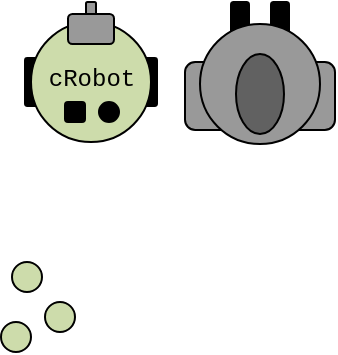 <mxfile version="10.7.3" type="device"><diagram id="HZVxjRWr7CvPBYYi2Yct" name="Page-1"><mxGraphModel dx="309" dy="181" grid="1" gridSize="10" guides="1" tooltips="1" connect="1" arrows="1" fold="1" page="1" pageScale="1" pageWidth="850" pageHeight="1100" math="0" shadow="0"><root><mxCell id="0"/><mxCell id="1" parent="0"/><mxCell id="i3PA79YlnuI5z_n42rUC-49" value="" style="rounded=1;whiteSpace=wrap;html=1;labelBackgroundColor=#000000;strokeColor=#000000;fillColor=#000000;fontFamily=Courier New;rotation=-90;" vertex="1" parent="1"><mxGeometry x="260" y="335.5" width="40" height="9" as="geometry"/></mxCell><mxCell id="i3PA79YlnuI5z_n42rUC-48" value="" style="rounded=1;whiteSpace=wrap;html=1;labelBackgroundColor=#000000;strokeColor=#000000;fillColor=#000000;fontFamily=Courier New;rotation=-90;" vertex="1" parent="1"><mxGeometry x="240" y="335.5" width="40" height="9" as="geometry"/></mxCell><mxCell id="i3PA79YlnuI5z_n42rUC-46" value="" style="rounded=1;whiteSpace=wrap;html=1;labelBackgroundColor=#000000;strokeColor=#000000;fillColor=#999999;fontFamily=Courier New;" vertex="1" parent="1"><mxGeometry x="232.5" y="350" width="75" height="34" as="geometry"/></mxCell><mxCell id="i3PA79YlnuI5z_n42rUC-34" value="" style="group;flipV=1;flipH=0;direction=east;" vertex="1" connectable="0" parent="1"><mxGeometry x="144.5" y="320" width="118" height="71" as="geometry"/></mxCell><mxCell id="i3PA79YlnuI5z_n42rUC-15" value="" style="rounded=1;whiteSpace=wrap;html=1;rotation=90;fillColor=#000000;flipH=0;flipV=1;" vertex="1" parent="i3PA79YlnuI5z_n42rUC-34"><mxGeometry y="36" width="24" height="8" as="geometry"/></mxCell><mxCell id="i3PA79YlnuI5z_n42rUC-4" value="" style="rounded=1;whiteSpace=wrap;html=1;rotation=90;fillColor=#000000;flipH=0;flipV=1;" vertex="1" parent="i3PA79YlnuI5z_n42rUC-34"><mxGeometry x="58" y="36" width="24" height="8" as="geometry"/></mxCell><mxCell id="i3PA79YlnuI5z_n42rUC-11" value="" style="rounded=1;whiteSpace=wrap;html=1;rotation=0;fillColor=#999999;flipH=0;flipV=1;" vertex="1" parent="i3PA79YlnuI5z_n42rUC-34"><mxGeometry x="38.5" width="5" height="10" as="geometry"/></mxCell><mxCell id="i3PA79YlnuI5z_n42rUC-1" value="" style="ellipse;whiteSpace=wrap;html=1;flipH=0;flipV=1;fillColor=#cddcab;" vertex="1" parent="i3PA79YlnuI5z_n42rUC-34"><mxGeometry x="11" y="10" width="60" height="60" as="geometry"/></mxCell><mxCell id="i3PA79YlnuI5z_n42rUC-7" value="cRobot" style="text;html=1;strokeColor=none;fillColor=none;align=center;verticalAlign=middle;whiteSpace=wrap;rounded=0;fontFamily=Courier New;flipH=0;flipV=1;" vertex="1" parent="i3PA79YlnuI5z_n42rUC-34"><mxGeometry x="21" y="29" width="40" height="20" as="geometry"/></mxCell><mxCell id="i3PA79YlnuI5z_n42rUC-8" value="" style="rounded=1;whiteSpace=wrap;html=1;fontFamily=Courier New;labelBackgroundColor=#000000;fillColor=#000000;flipH=0;flipV=1;" vertex="1" parent="i3PA79YlnuI5z_n42rUC-34"><mxGeometry x="28" y="50" width="10" height="10" as="geometry"/></mxCell><mxCell id="i3PA79YlnuI5z_n42rUC-9" value="" style="ellipse;whiteSpace=wrap;html=1;labelBackgroundColor=#000000;fillColor=#000000;fontFamily=Courier New;flipH=0;flipV=1;" vertex="1" parent="i3PA79YlnuI5z_n42rUC-34"><mxGeometry x="45" y="50" width="10" height="10" as="geometry"/></mxCell><mxCell id="i3PA79YlnuI5z_n42rUC-6" value="" style="rounded=1;whiteSpace=wrap;html=1;rotation=0;fillColor=#999999;flipH=0;flipV=1;" vertex="1" parent="i3PA79YlnuI5z_n42rUC-34"><mxGeometry x="29.5" y="6" width="23" height="15" as="geometry"/></mxCell><mxCell id="i3PA79YlnuI5z_n42rUC-36" value="" style="ellipse;whiteSpace=wrap;html=1;labelBackgroundColor=#000000;fillColor=#cddcab;fontFamily=Courier New;" vertex="1" parent="1"><mxGeometry x="140.5" y="480" width="15" height="15" as="geometry"/></mxCell><mxCell id="i3PA79YlnuI5z_n42rUC-37" value="" style="ellipse;whiteSpace=wrap;html=1;labelBackgroundColor=#000000;fillColor=#cddcab;fontFamily=Courier New;" vertex="1" parent="1"><mxGeometry x="146" y="450" width="15" height="15" as="geometry"/></mxCell><mxCell id="i3PA79YlnuI5z_n42rUC-38" value="" style="ellipse;whiteSpace=wrap;html=1;labelBackgroundColor=#000000;fillColor=#cddcab;fontFamily=Courier New;" vertex="1" parent="1"><mxGeometry x="162.5" y="470" width="15" height="15" as="geometry"/></mxCell><mxCell id="i3PA79YlnuI5z_n42rUC-45" value="" style="ellipse;whiteSpace=wrap;html=1;flipH=0;flipV=1;fillColor=#999999;strokeColor=#000000;" vertex="1" parent="1"><mxGeometry x="240" y="331" width="60" height="60" as="geometry"/></mxCell><mxCell id="i3PA79YlnuI5z_n42rUC-50" value="" style="ellipse;whiteSpace=wrap;html=1;labelBackgroundColor=#000000;strokeColor=#000000;fillColor=#616161;fontFamily=Courier New;rotation=-90;" vertex="1" parent="1"><mxGeometry x="250" y="354" width="40" height="24" as="geometry"/></mxCell></root></mxGraphModel></diagram></mxfile>